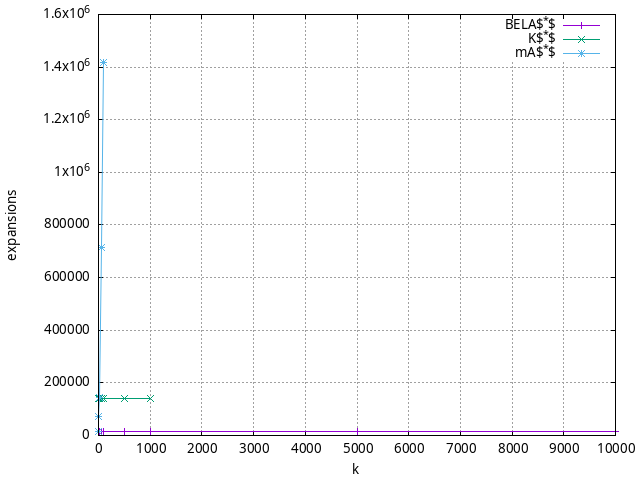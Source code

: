 #!/usr/bin/gnuplot
# -*- coding: utf-8 -*-
#
# results/maps/unit/15/random512-15.heuristic.unit.expansions.gnuplot
#
# Started on 04/02/2024 19:56:08
# Author: Carlos Linares López
set grid
set xlabel "k"
set ylabel "expansions"

set terminal png enhanced font "Ariel,10"
set output 'random512-15.heuristic.unit.expansions.png'

plot "-" title "BELA$^*$"      with linesp, "-" title "K$^*$"      with linesp, "-" title "mA$^*$"      with linesp

	1 15438.31
	5 15441.97
	10 15444.75
	50 15452.09
	100 15455.67
	500 15464.94
	1000 15469.29
	5000 15480.34
	10000 15485.72
end
	1 15831.51
	5 142281.66
	10 142281.66
	50 142281.66
	100 142281.66
	500 142281.66
	1000 142281.66
end
	1 15438.31
	5 73454.92
	10 145179.58
	50 712873.4
	100 1417279.15
end
